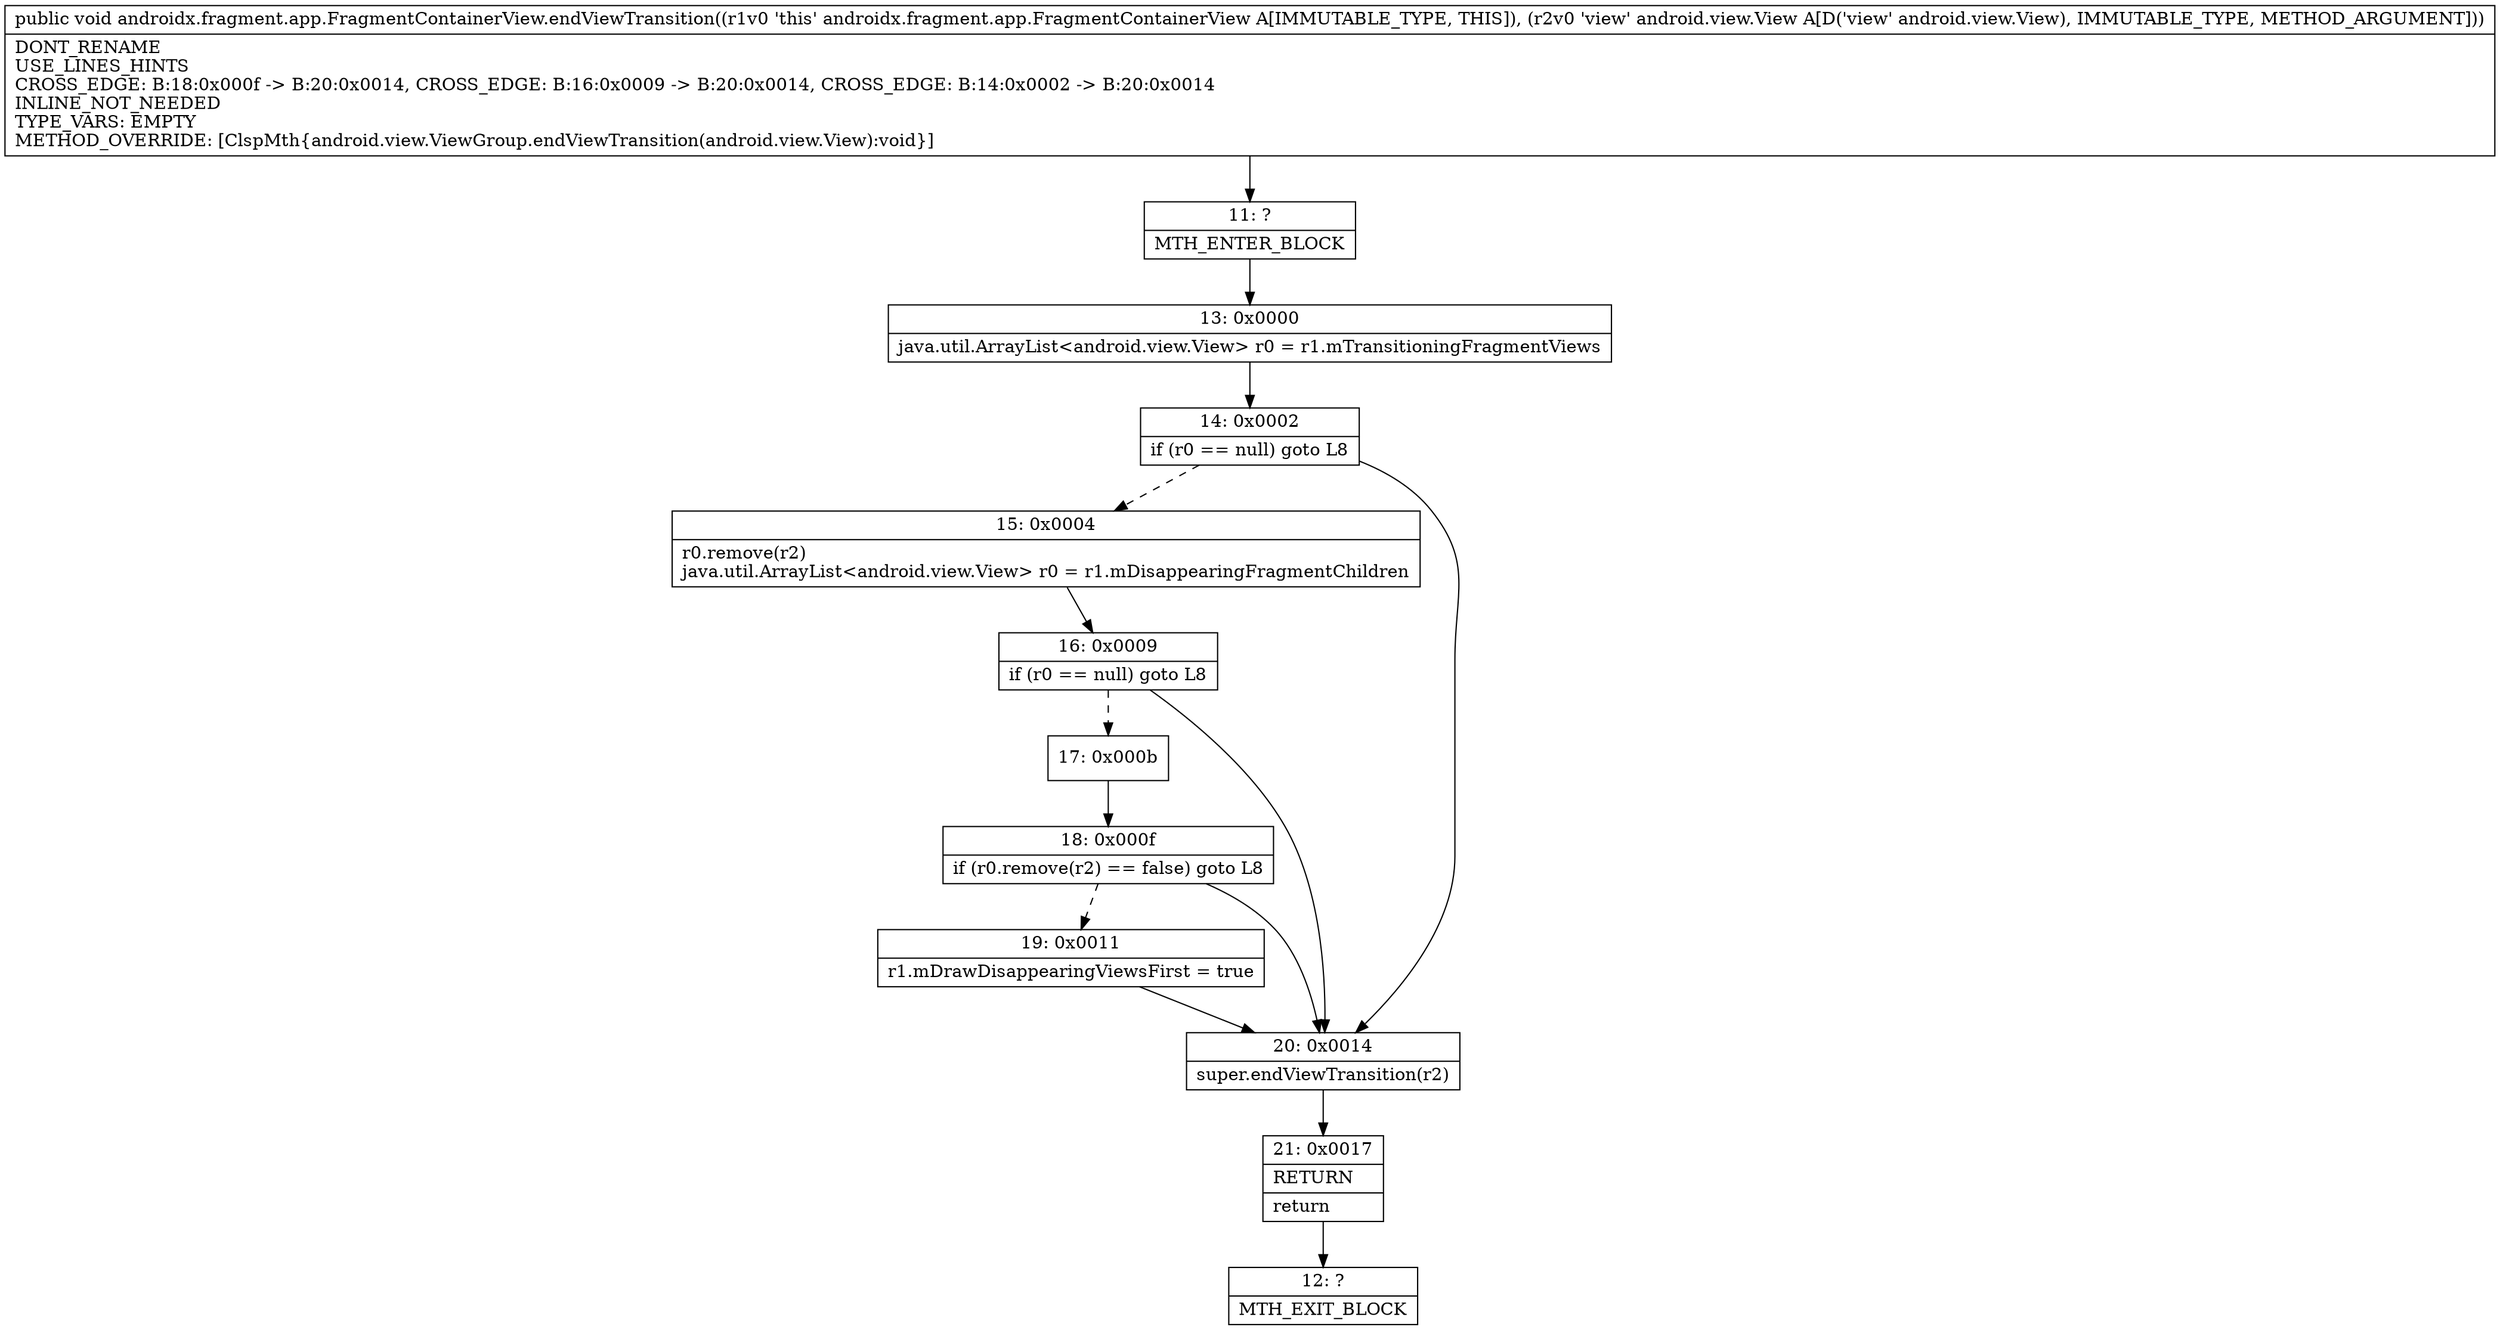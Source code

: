 digraph "CFG forandroidx.fragment.app.FragmentContainerView.endViewTransition(Landroid\/view\/View;)V" {
Node_11 [shape=record,label="{11\:\ ?|MTH_ENTER_BLOCK\l}"];
Node_13 [shape=record,label="{13\:\ 0x0000|java.util.ArrayList\<android.view.View\> r0 = r1.mTransitioningFragmentViews\l}"];
Node_14 [shape=record,label="{14\:\ 0x0002|if (r0 == null) goto L8\l}"];
Node_15 [shape=record,label="{15\:\ 0x0004|r0.remove(r2)\ljava.util.ArrayList\<android.view.View\> r0 = r1.mDisappearingFragmentChildren\l}"];
Node_16 [shape=record,label="{16\:\ 0x0009|if (r0 == null) goto L8\l}"];
Node_17 [shape=record,label="{17\:\ 0x000b}"];
Node_18 [shape=record,label="{18\:\ 0x000f|if (r0.remove(r2) == false) goto L8\l}"];
Node_19 [shape=record,label="{19\:\ 0x0011|r1.mDrawDisappearingViewsFirst = true\l}"];
Node_20 [shape=record,label="{20\:\ 0x0014|super.endViewTransition(r2)\l}"];
Node_21 [shape=record,label="{21\:\ 0x0017|RETURN\l|return\l}"];
Node_12 [shape=record,label="{12\:\ ?|MTH_EXIT_BLOCK\l}"];
MethodNode[shape=record,label="{public void androidx.fragment.app.FragmentContainerView.endViewTransition((r1v0 'this' androidx.fragment.app.FragmentContainerView A[IMMUTABLE_TYPE, THIS]), (r2v0 'view' android.view.View A[D('view' android.view.View), IMMUTABLE_TYPE, METHOD_ARGUMENT]))  | DONT_RENAME\lUSE_LINES_HINTS\lCROSS_EDGE: B:18:0x000f \-\> B:20:0x0014, CROSS_EDGE: B:16:0x0009 \-\> B:20:0x0014, CROSS_EDGE: B:14:0x0002 \-\> B:20:0x0014\lINLINE_NOT_NEEDED\lTYPE_VARS: EMPTY\lMETHOD_OVERRIDE: [ClspMth\{android.view.ViewGroup.endViewTransition(android.view.View):void\}]\l}"];
MethodNode -> Node_11;Node_11 -> Node_13;
Node_13 -> Node_14;
Node_14 -> Node_15[style=dashed];
Node_14 -> Node_20;
Node_15 -> Node_16;
Node_16 -> Node_17[style=dashed];
Node_16 -> Node_20;
Node_17 -> Node_18;
Node_18 -> Node_19[style=dashed];
Node_18 -> Node_20;
Node_19 -> Node_20;
Node_20 -> Node_21;
Node_21 -> Node_12;
}

